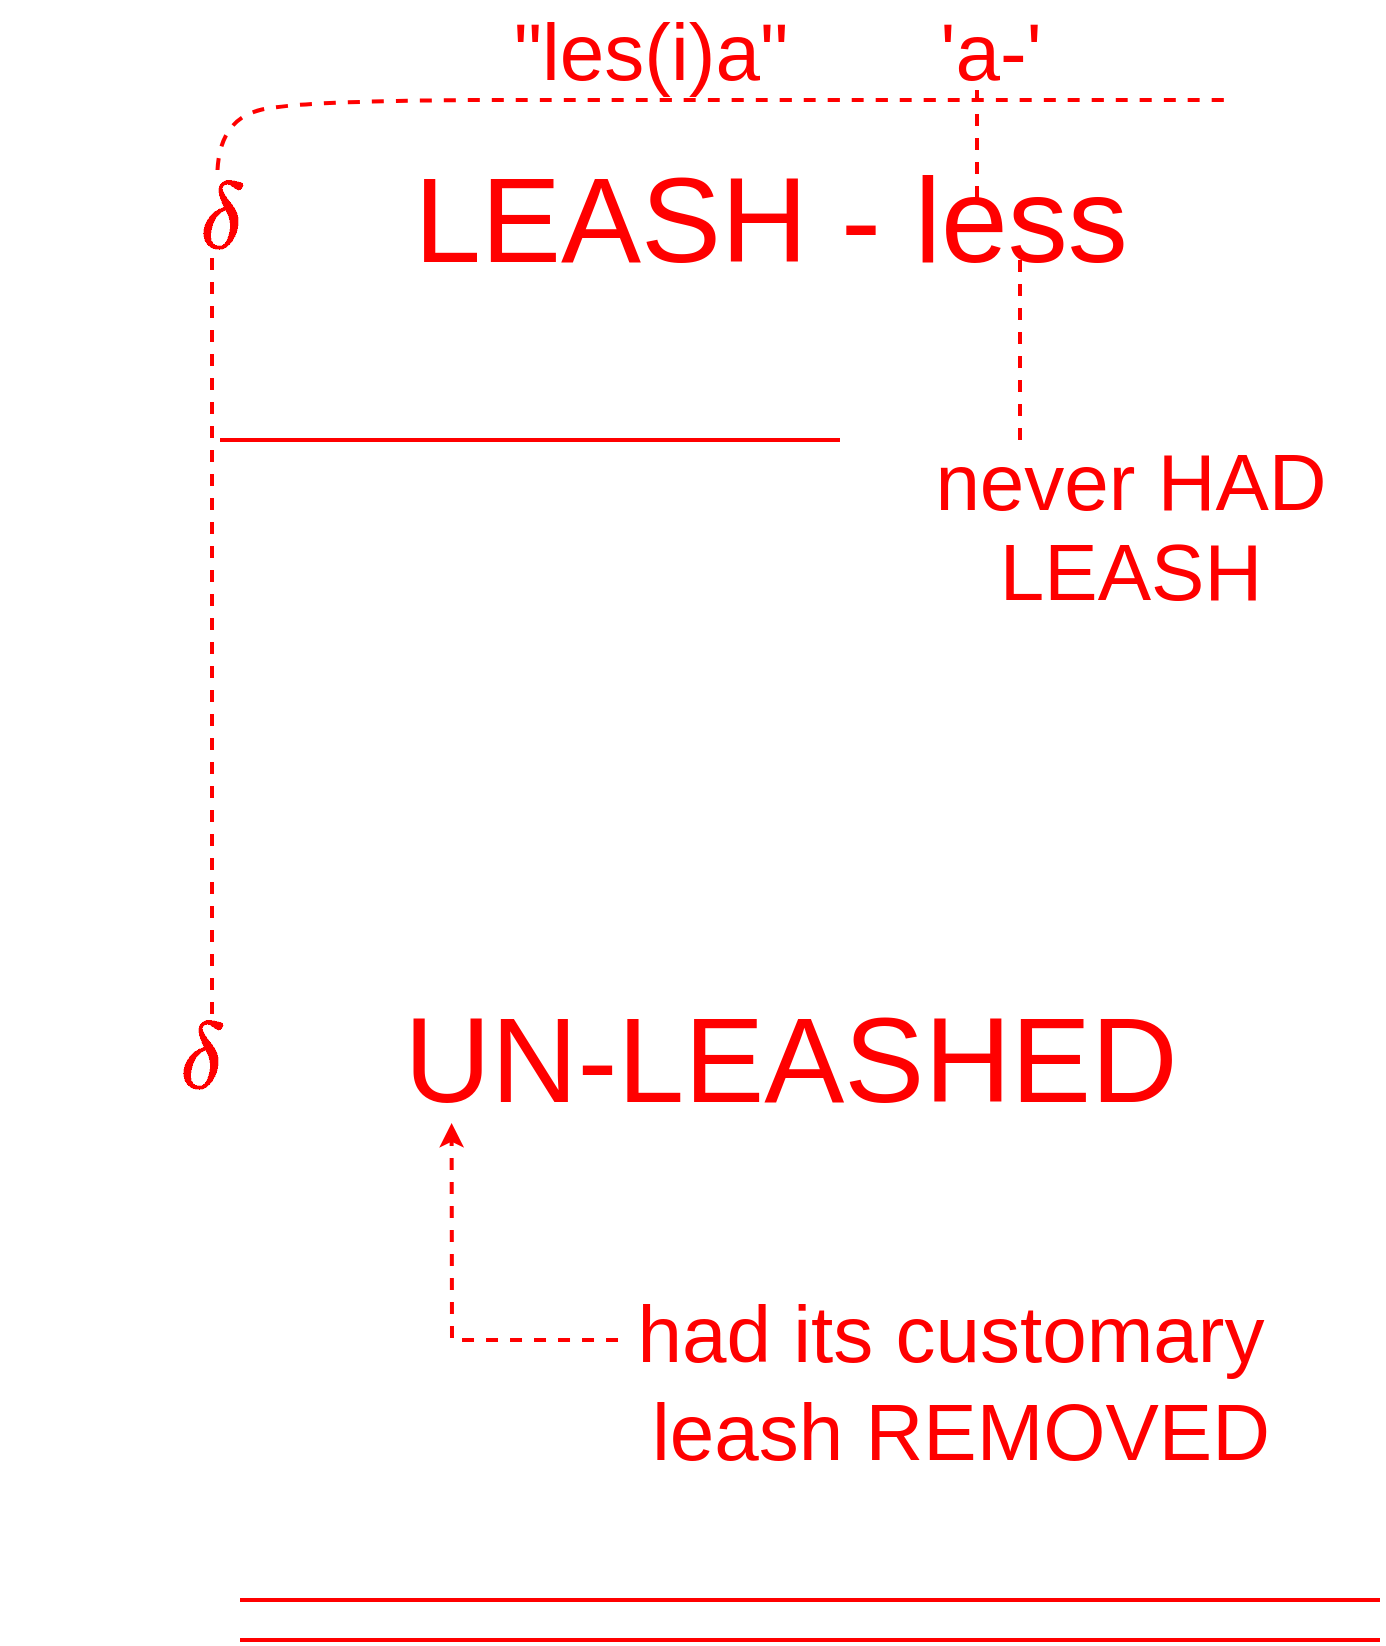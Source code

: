 <mxfile version="17.4.6" type="github">
  <diagram id="F0HLzhMNksUFg3vDpPqh" name="Page-1">
    <mxGraphModel dx="1821" dy="1056" grid="1" gridSize="10" guides="1" tooltips="1" connect="1" arrows="1" fold="1" page="1" pageScale="1" pageWidth="850" pageHeight="1100" math="1" shadow="0">
      <root>
        <mxCell id="0" />
        <mxCell id="1" parent="0" />
        <mxCell id="Ki2fdsFCAg6i2caEOm3m-1" value="&lt;font style=&quot;font-size: 40px&quot; color=&quot;#ff0000&quot;&gt;&quot;les(i)a&quot;&lt;/font&gt;" style="text;html=1;align=center;verticalAlign=middle;resizable=0;points=[];autosize=1;strokeColor=none;fillColor=none;" vertex="1" parent="1">
          <mxGeometry x="140" y="130" width="150" height="30" as="geometry" />
        </mxCell>
        <mxCell id="Ki2fdsFCAg6i2caEOm3m-2" value="&#39;a-&#39;" style="text;html=1;align=center;verticalAlign=middle;resizable=0;points=[];autosize=1;strokeColor=none;fillColor=none;fontSize=40;fontColor=#FF0000;" vertex="1" parent="1">
          <mxGeometry x="350" y="120" width="70" height="50" as="geometry" />
        </mxCell>
        <mxCell id="Ki2fdsFCAg6i2caEOm3m-3" value="&lt;span style=&quot;font-size: 60px&quot;&gt;LEASH - less&lt;/span&gt;" style="text;html=1;align=center;verticalAlign=middle;resizable=0;points=[];autosize=1;strokeColor=none;fillColor=none;fontSize=40;fontColor=#FF0000;" vertex="1" parent="1">
          <mxGeometry x="90" y="200" width="370" height="60" as="geometry" />
        </mxCell>
        <mxCell id="Ki2fdsFCAg6i2caEOm3m-4" value="" style="endArrow=none;dashed=1;html=1;rounded=0;fontSize=60;fontColor=#FF0000;strokeColor=#FF0000;strokeWidth=2;" edge="1" parent="1">
          <mxGeometry width="50" height="50" relative="1" as="geometry">
            <mxPoint x="378.5" y="219" as="sourcePoint" />
            <mxPoint x="378.5" y="159" as="targetPoint" />
          </mxGeometry>
        </mxCell>
        <mxCell id="Ki2fdsFCAg6i2caEOm3m-5" value="" style="endArrow=none;dashed=1;html=1;rounded=0;fontSize=60;fontColor=#FF0000;strokeColor=#FF0000;strokeWidth=2;" edge="1" parent="1">
          <mxGeometry width="50" height="50" relative="1" as="geometry">
            <mxPoint x="400" y="340" as="sourcePoint" />
            <mxPoint x="400" y="250" as="targetPoint" />
          </mxGeometry>
        </mxCell>
        <mxCell id="Ki2fdsFCAg6i2caEOm3m-6" value="&lt;font style=&quot;font-size: 40px&quot;&gt;never HAD&lt;br&gt;&lt;br&gt;&lt;/font&gt;" style="text;html=1;align=center;verticalAlign=middle;resizable=0;points=[];autosize=1;strokeColor=none;fillColor=none;fontSize=60;fontColor=#FF0000;" vertex="1" parent="1">
          <mxGeometry x="350" y="310" width="210" height="160" as="geometry" />
        </mxCell>
        <mxCell id="Ki2fdsFCAg6i2caEOm3m-7" value="LEASH" style="text;html=1;align=center;verticalAlign=middle;resizable=0;points=[];autosize=1;strokeColor=none;fillColor=none;fontSize=40;fontColor=#FF0000;" vertex="1" parent="1">
          <mxGeometry x="380" y="380" width="150" height="50" as="geometry" />
        </mxCell>
        <mxCell id="Ki2fdsFCAg6i2caEOm3m-8" value="$$\delta$$" style="text;html=1;align=center;verticalAlign=middle;resizable=0;points=[];autosize=1;strokeColor=none;fillColor=none;fontSize=40;fontColor=#FF0000;" vertex="1" parent="1">
          <mxGeometry x="-100" y="205" width="200" height="50" as="geometry" />
        </mxCell>
        <mxCell id="Ki2fdsFCAg6i2caEOm3m-9" value="$$\delta$$" style="text;html=1;align=center;verticalAlign=middle;resizable=0;points=[];autosize=1;strokeColor=none;fillColor=none;fontSize=40;fontColor=#FF0000;" vertex="1" parent="1">
          <mxGeometry x="-110" y="625" width="200" height="50" as="geometry" />
        </mxCell>
        <mxCell id="Ki2fdsFCAg6i2caEOm3m-10" value="&lt;span style=&quot;font-size: 60px&quot;&gt;UN-LEASHED&lt;/span&gt;" style="text;html=1;align=center;verticalAlign=middle;resizable=0;points=[];autosize=1;strokeColor=none;fillColor=none;fontSize=40;fontColor=#FF0000;" vertex="1" parent="1">
          <mxGeometry x="85" y="620" width="400" height="60" as="geometry" />
        </mxCell>
        <mxCell id="Ki2fdsFCAg6i2caEOm3m-11" value="&lt;font style=&quot;font-size: 40px&quot;&gt;had its customary&lt;br&gt;&lt;/font&gt;" style="text;html=1;align=center;verticalAlign=middle;resizable=0;points=[];autosize=1;strokeColor=none;fillColor=none;fontSize=60;fontColor=#FF0000;" vertex="1" parent="1">
          <mxGeometry x="200" y="740" width="330" height="80" as="geometry" />
        </mxCell>
        <mxCell id="Ki2fdsFCAg6i2caEOm3m-12" value="leash REMOVED" style="text;html=1;align=center;verticalAlign=middle;resizable=0;points=[];autosize=1;strokeColor=none;fillColor=none;fontSize=40;fontColor=#FF0000;" vertex="1" parent="1">
          <mxGeometry x="210" y="810" width="320" height="50" as="geometry" />
        </mxCell>
        <mxCell id="Ki2fdsFCAg6i2caEOm3m-13" value="" style="endArrow=classic;html=1;rounded=0;fontSize=40;fontColor=#FF0000;strokeColor=#FF0000;strokeWidth=2;exitX=-0.003;exitY=0.625;exitDx=0;exitDy=0;exitPerimeter=0;entryX=0.077;entryY=1.024;entryDx=0;entryDy=0;entryPerimeter=0;dashed=1;" edge="1" parent="1" source="Ki2fdsFCAg6i2caEOm3m-11" target="Ki2fdsFCAg6i2caEOm3m-10">
          <mxGeometry width="50" height="50" relative="1" as="geometry">
            <mxPoint x="240" y="650" as="sourcePoint" />
            <mxPoint x="290" y="600" as="targetPoint" />
            <Array as="points">
              <mxPoint x="116" y="790" />
            </Array>
          </mxGeometry>
        </mxCell>
        <mxCell id="Ki2fdsFCAg6i2caEOm3m-15" value="" style="endArrow=none;dashed=1;html=1;rounded=0;fontSize=40;fontColor=#FF0000;strokeColor=#FF0000;strokeWidth=2;entryX=0.45;entryY=0.7;entryDx=0;entryDy=0;entryPerimeter=0;" edge="1" parent="1">
          <mxGeometry width="50" height="50" relative="1" as="geometry">
            <mxPoint x="-4" y="627" as="sourcePoint" />
            <mxPoint x="-4" y="242" as="targetPoint" />
            <Array as="points">
              <mxPoint x="-4" y="442" />
            </Array>
          </mxGeometry>
        </mxCell>
        <mxCell id="Ki2fdsFCAg6i2caEOm3m-16" value="" style="endArrow=none;dashed=1;html=1;fontSize=40;fontColor=#FF0000;strokeColor=#FF0000;strokeWidth=2;curved=1;" edge="1" parent="1">
          <mxGeometry width="50" height="50" relative="1" as="geometry">
            <mxPoint x="-1.25" y="205" as="sourcePoint" />
            <mxPoint x="505" y="170" as="targetPoint" />
            <Array as="points">
              <mxPoint y="180" />
              <mxPoint x="40" y="170" />
              <mxPoint x="250" y="170" />
            </Array>
          </mxGeometry>
        </mxCell>
        <mxCell id="Ki2fdsFCAg6i2caEOm3m-17" value="" style="endArrow=none;html=1;fontSize=40;fontColor=#FF0000;strokeColor=#FF0000;strokeWidth=2;rounded=0;" edge="1" parent="1">
          <mxGeometry width="50" height="50" relative="1" as="geometry">
            <mxPoint y="340" as="sourcePoint" />
            <mxPoint x="310" y="340" as="targetPoint" />
          </mxGeometry>
        </mxCell>
        <mxCell id="Ki2fdsFCAg6i2caEOm3m-18" value="" style="endArrow=none;html=1;rounded=0;fontSize=40;fontColor=#FF0000;strokeColor=#FF0000;strokeWidth=2;" edge="1" parent="1">
          <mxGeometry width="50" height="50" relative="1" as="geometry">
            <mxPoint x="10" y="920" as="sourcePoint" />
            <mxPoint x="580" y="920" as="targetPoint" />
          </mxGeometry>
        </mxCell>
        <mxCell id="Ki2fdsFCAg6i2caEOm3m-19" value="" style="endArrow=none;html=1;rounded=0;fontSize=40;fontColor=#FF0000;strokeColor=#FF0000;strokeWidth=2;" edge="1" parent="1">
          <mxGeometry width="50" height="50" relative="1" as="geometry">
            <mxPoint x="10.0" y="940.0" as="sourcePoint" />
            <mxPoint x="580" y="940.0" as="targetPoint" />
          </mxGeometry>
        </mxCell>
      </root>
    </mxGraphModel>
  </diagram>
</mxfile>
